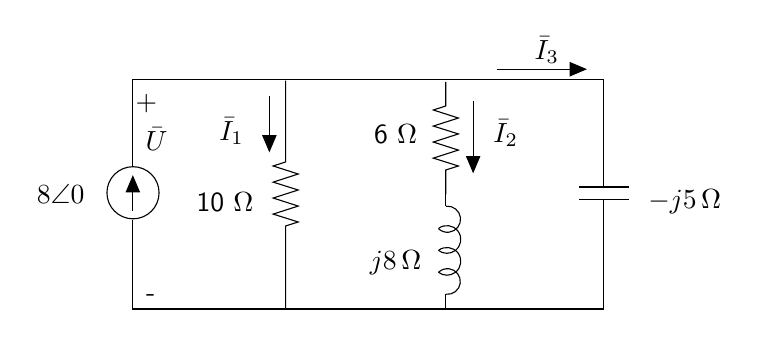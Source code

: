 \begin{tikzpicture}[y=-1cm]
\sf
\draw[black] (5.496,3.082) -- (5.496,3.389) -- (5.338,3.44) -- (5.656,3.542) -- (5.338,3.644) -- (5.656,3.744) -- (5.338,3.847) -- (5.656,3.949) -- (5.338,4.051) -- (5.656,4.151) -- (5.496,4.202) -- (5.496,4.511);
\draw[black] (3.462,3.067) -- (3.462,4.1) -- (3.304,4.151) -- (3.622,4.253) -- (3.304,4.356) -- (3.622,4.456) -- (3.304,4.558) -- (3.622,4.66) -- (3.304,4.762) -- (3.622,4.862) -- (3.462,4.913) -- (3.462,5.978);
\draw[arrows=-triangle 45,black] (1.522,4.722) -- (1.522,4.267);
\draw[black] (1.522,4.167) -- (1.522,3.056) -- (7.5,3.056) -- (7.5,4.067);
\draw[black] (1.522,4.833) -- (1.522,5.967) -- (7.5,5.967) -- (7.5,4.822);
\draw[arrows=-triangle 45,black] (6.144,2.922) -- (7.289,2.922);
\draw[arrows=-triangle 45,black] (5.844,3.322) -- (5.844,4.244);
\draw[arrows=-triangle 45,black] (3.256,3.256) -- (3.256,3.978);
\path (1.033,4.633) node[text=black,anchor=base east] {$8\angle 0$};
\path (3.178,4.733) node[text=black,anchor=base east] {10 $\Omega$};
\path (5.256,3.867) node[text=black,anchor=base east] {6 $\Omega$};
\path (5.311,5.467) node[text=black,anchor=base east] {$j8\,\Omega$};
\path (7.944,4.689) node[text=black,anchor=base west] {$-j5\,\Omega$};
\path (5.978,3.856) node[text=black,anchor=base west] {$\bar{I}_2$};
\path (3.056,3.822) node[text=black,anchor=base east] {$\bar{I}_1$};
\path (1.933,5.867) node[text=black,anchor=base east] {-};
\path (1.956,3.444) node[text=black,anchor=base east] {+};
\path (1.822,3.956) node[text=black,anchor=base] {$\bar{U}$};
\path (6.5,2.8) node[text=black,anchor=base west] {$\bar{I}_3$};
\draw[black] (1.524,4.491) circle (0.331cm);
\draw (5.518,4.827) +(-97:0.166) arc (-97:134:0.166);
\draw (5.511,5.084) +(-127:0.176) arc (-127:128:0.176);
\draw (5.511,5.362) +(-127:0.176) arc (-127:128:0.176);
\draw (5.518,5.618) +(97:0.163) arc (97:-134:0.163);
\draw (5.498,4.478) -- (5.498,4.662);
\draw (5.498,5.78) -- cycle;
\draw (5.498,5.78) -- (5.498,5.967);
\draw (7.187,4.418) -- (7.822,4.418);
\draw (7.504,3.94) -- (7.504,4.418);
\draw (7.504,4.576) -- (7.504,5.211);
\draw (7.187,4.573) -- (7.822,4.573);

\end{tikzpicture}%

%% Configure (x)emacs for this file ...
%% Local Variables:
%% mode: latex
%% End: